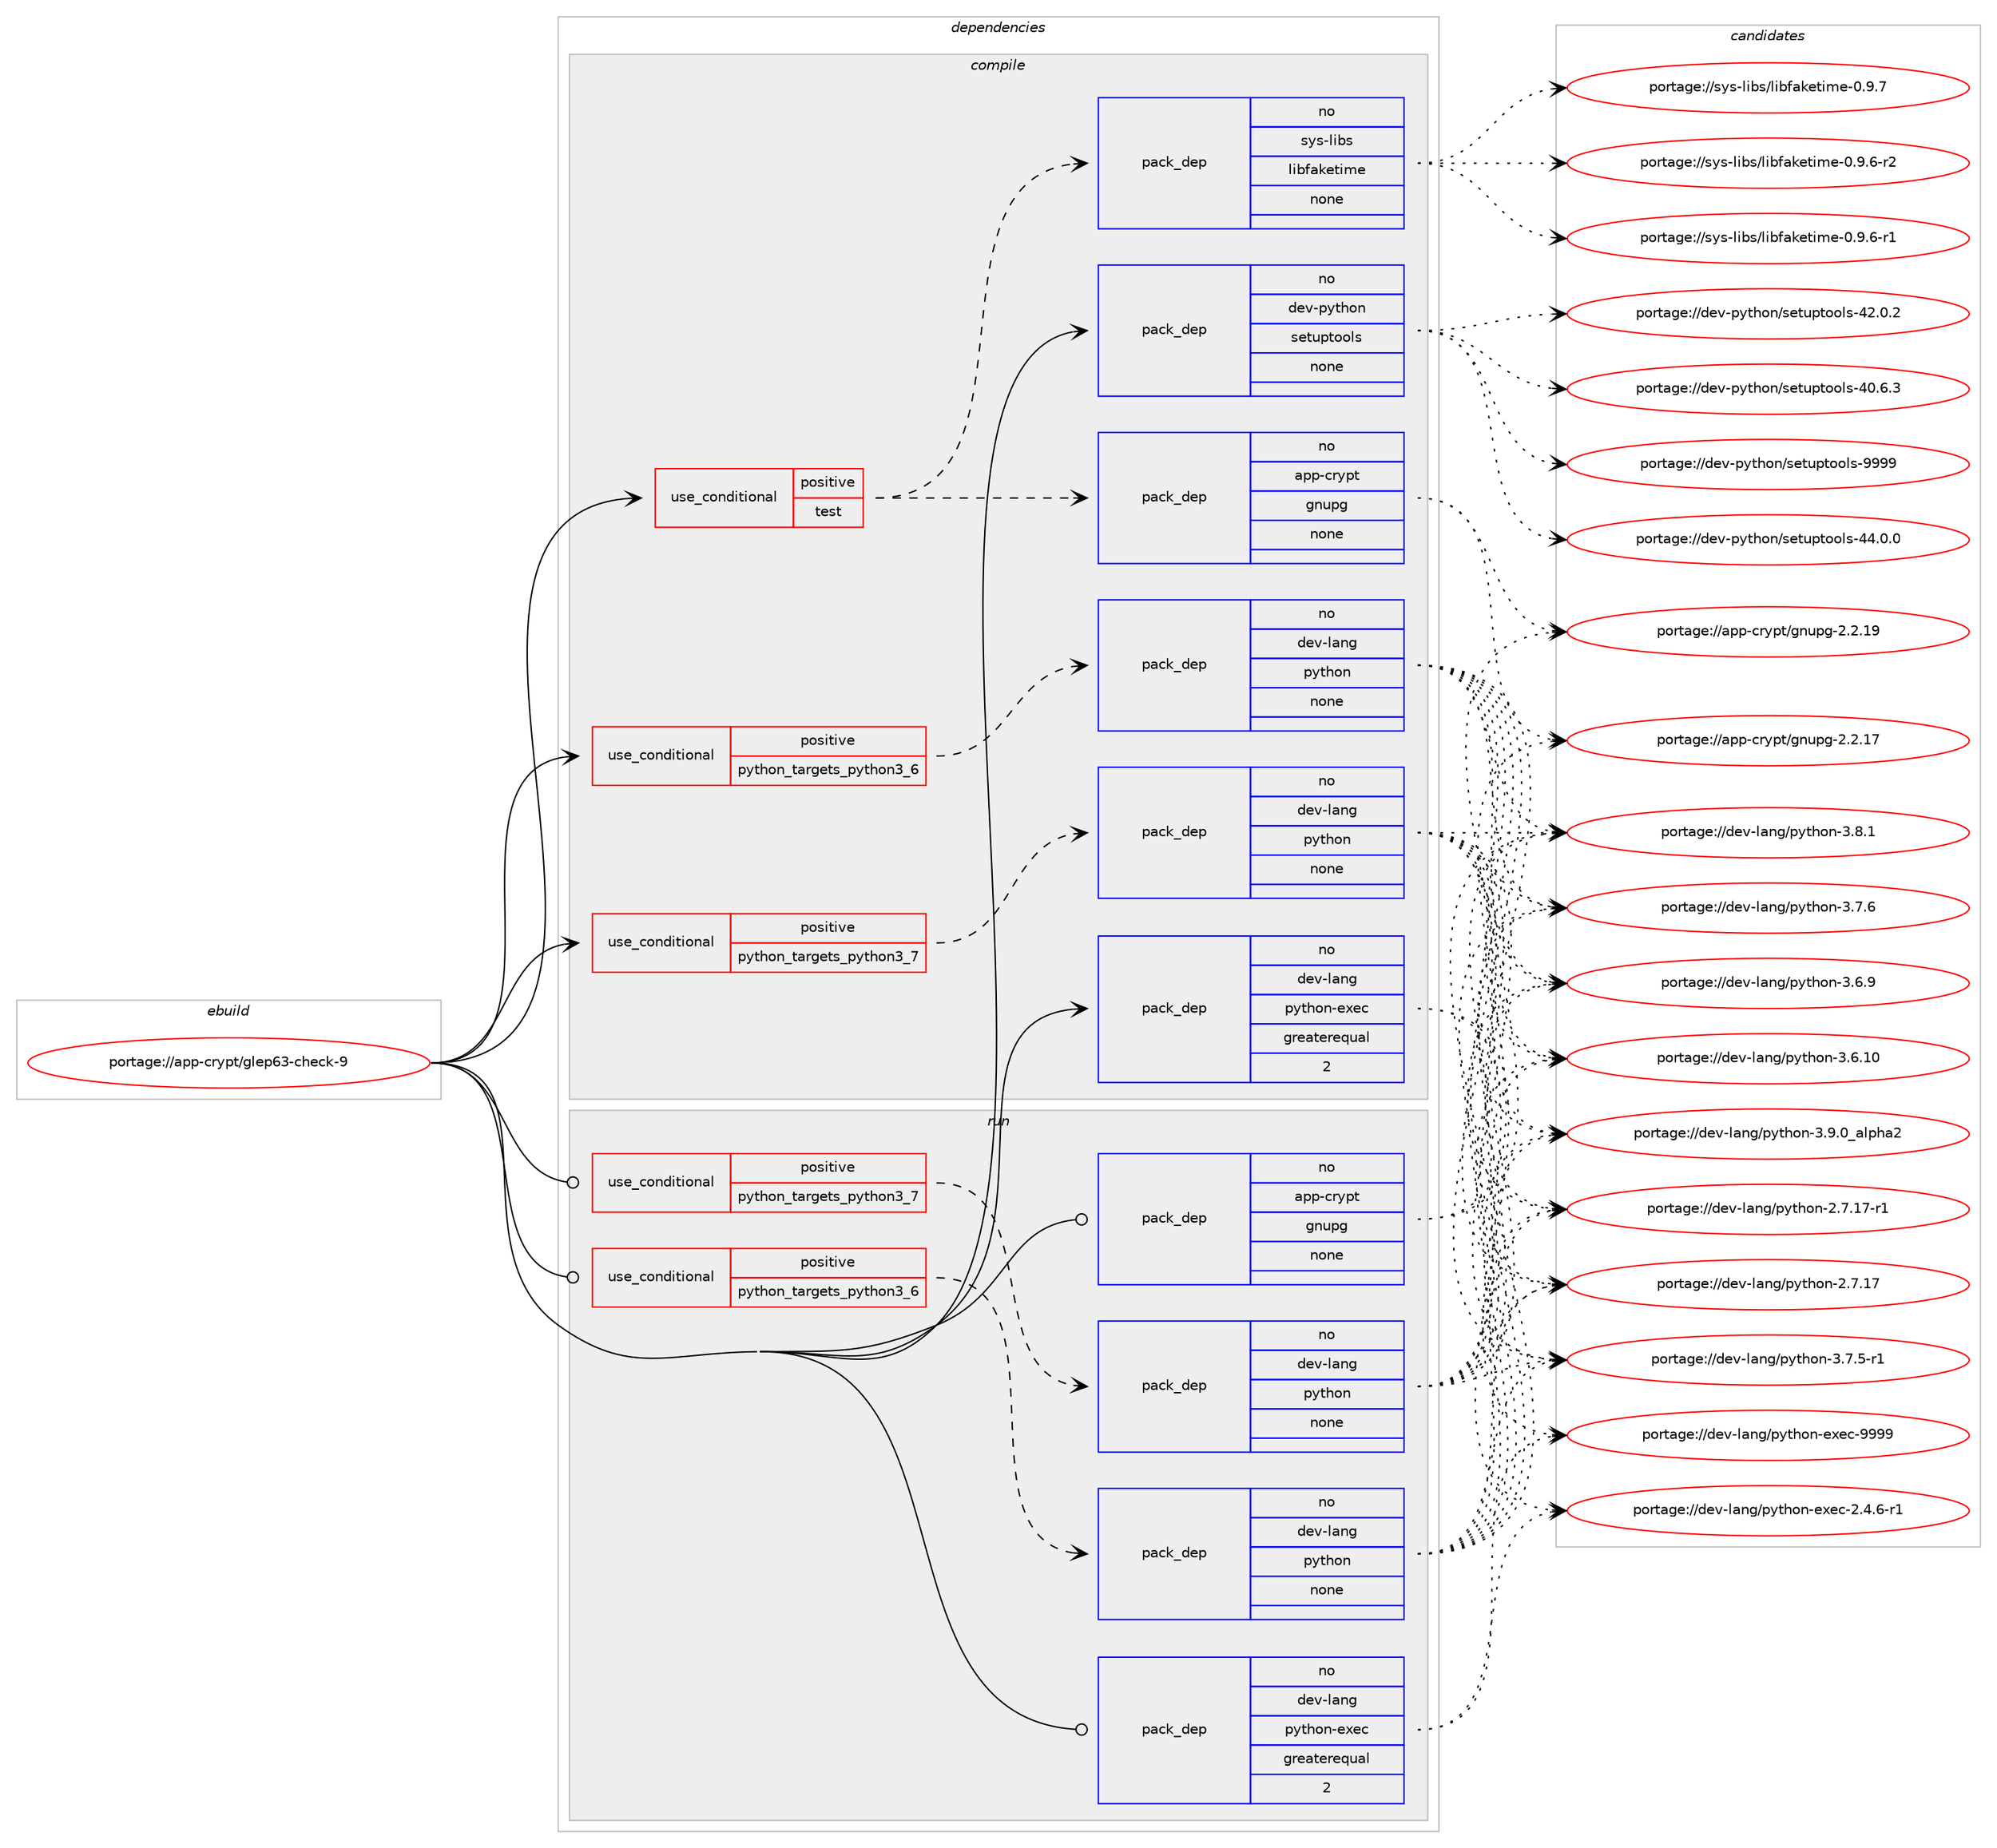 digraph prolog {

# *************
# Graph options
# *************

newrank=true;
concentrate=true;
compound=true;
graph [rankdir=LR,fontname=Helvetica,fontsize=10,ranksep=1.5];#, ranksep=2.5, nodesep=0.2];
edge  [arrowhead=vee];
node  [fontname=Helvetica,fontsize=10];

# **********
# The ebuild
# **********

subgraph cluster_leftcol {
color=gray;
label=<<i>ebuild</i>>;
id [label="portage://app-crypt/glep63-check-9", color=red, width=4, href="../app-crypt/glep63-check-9.svg"];
}

# ****************
# The dependencies
# ****************

subgraph cluster_midcol {
color=gray;
label=<<i>dependencies</i>>;
subgraph cluster_compile {
fillcolor="#eeeeee";
style=filled;
label=<<i>compile</i>>;
subgraph cond151566 {
dependency643189 [label=<<TABLE BORDER="0" CELLBORDER="1" CELLSPACING="0" CELLPADDING="4"><TR><TD ROWSPAN="3" CELLPADDING="10">use_conditional</TD></TR><TR><TD>positive</TD></TR><TR><TD>python_targets_python3_6</TD></TR></TABLE>>, shape=none, color=red];
subgraph pack483068 {
dependency643190 [label=<<TABLE BORDER="0" CELLBORDER="1" CELLSPACING="0" CELLPADDING="4" WIDTH="220"><TR><TD ROWSPAN="6" CELLPADDING="30">pack_dep</TD></TR><TR><TD WIDTH="110">no</TD></TR><TR><TD>dev-lang</TD></TR><TR><TD>python</TD></TR><TR><TD>none</TD></TR><TR><TD></TD></TR></TABLE>>, shape=none, color=blue];
}
dependency643189:e -> dependency643190:w [weight=20,style="dashed",arrowhead="vee"];
}
id:e -> dependency643189:w [weight=20,style="solid",arrowhead="vee"];
subgraph cond151567 {
dependency643191 [label=<<TABLE BORDER="0" CELLBORDER="1" CELLSPACING="0" CELLPADDING="4"><TR><TD ROWSPAN="3" CELLPADDING="10">use_conditional</TD></TR><TR><TD>positive</TD></TR><TR><TD>python_targets_python3_7</TD></TR></TABLE>>, shape=none, color=red];
subgraph pack483069 {
dependency643192 [label=<<TABLE BORDER="0" CELLBORDER="1" CELLSPACING="0" CELLPADDING="4" WIDTH="220"><TR><TD ROWSPAN="6" CELLPADDING="30">pack_dep</TD></TR><TR><TD WIDTH="110">no</TD></TR><TR><TD>dev-lang</TD></TR><TR><TD>python</TD></TR><TR><TD>none</TD></TR><TR><TD></TD></TR></TABLE>>, shape=none, color=blue];
}
dependency643191:e -> dependency643192:w [weight=20,style="dashed",arrowhead="vee"];
}
id:e -> dependency643191:w [weight=20,style="solid",arrowhead="vee"];
subgraph cond151568 {
dependency643193 [label=<<TABLE BORDER="0" CELLBORDER="1" CELLSPACING="0" CELLPADDING="4"><TR><TD ROWSPAN="3" CELLPADDING="10">use_conditional</TD></TR><TR><TD>positive</TD></TR><TR><TD>test</TD></TR></TABLE>>, shape=none, color=red];
subgraph pack483070 {
dependency643194 [label=<<TABLE BORDER="0" CELLBORDER="1" CELLSPACING="0" CELLPADDING="4" WIDTH="220"><TR><TD ROWSPAN="6" CELLPADDING="30">pack_dep</TD></TR><TR><TD WIDTH="110">no</TD></TR><TR><TD>app-crypt</TD></TR><TR><TD>gnupg</TD></TR><TR><TD>none</TD></TR><TR><TD></TD></TR></TABLE>>, shape=none, color=blue];
}
dependency643193:e -> dependency643194:w [weight=20,style="dashed",arrowhead="vee"];
subgraph pack483071 {
dependency643195 [label=<<TABLE BORDER="0" CELLBORDER="1" CELLSPACING="0" CELLPADDING="4" WIDTH="220"><TR><TD ROWSPAN="6" CELLPADDING="30">pack_dep</TD></TR><TR><TD WIDTH="110">no</TD></TR><TR><TD>sys-libs</TD></TR><TR><TD>libfaketime</TD></TR><TR><TD>none</TD></TR><TR><TD></TD></TR></TABLE>>, shape=none, color=blue];
}
dependency643193:e -> dependency643195:w [weight=20,style="dashed",arrowhead="vee"];
}
id:e -> dependency643193:w [weight=20,style="solid",arrowhead="vee"];
subgraph pack483072 {
dependency643196 [label=<<TABLE BORDER="0" CELLBORDER="1" CELLSPACING="0" CELLPADDING="4" WIDTH="220"><TR><TD ROWSPAN="6" CELLPADDING="30">pack_dep</TD></TR><TR><TD WIDTH="110">no</TD></TR><TR><TD>dev-lang</TD></TR><TR><TD>python-exec</TD></TR><TR><TD>greaterequal</TD></TR><TR><TD>2</TD></TR></TABLE>>, shape=none, color=blue];
}
id:e -> dependency643196:w [weight=20,style="solid",arrowhead="vee"];
subgraph pack483073 {
dependency643197 [label=<<TABLE BORDER="0" CELLBORDER="1" CELLSPACING="0" CELLPADDING="4" WIDTH="220"><TR><TD ROWSPAN="6" CELLPADDING="30">pack_dep</TD></TR><TR><TD WIDTH="110">no</TD></TR><TR><TD>dev-python</TD></TR><TR><TD>setuptools</TD></TR><TR><TD>none</TD></TR><TR><TD></TD></TR></TABLE>>, shape=none, color=blue];
}
id:e -> dependency643197:w [weight=20,style="solid",arrowhead="vee"];
}
subgraph cluster_compileandrun {
fillcolor="#eeeeee";
style=filled;
label=<<i>compile and run</i>>;
}
subgraph cluster_run {
fillcolor="#eeeeee";
style=filled;
label=<<i>run</i>>;
subgraph cond151569 {
dependency643198 [label=<<TABLE BORDER="0" CELLBORDER="1" CELLSPACING="0" CELLPADDING="4"><TR><TD ROWSPAN="3" CELLPADDING="10">use_conditional</TD></TR><TR><TD>positive</TD></TR><TR><TD>python_targets_python3_6</TD></TR></TABLE>>, shape=none, color=red];
subgraph pack483074 {
dependency643199 [label=<<TABLE BORDER="0" CELLBORDER="1" CELLSPACING="0" CELLPADDING="4" WIDTH="220"><TR><TD ROWSPAN="6" CELLPADDING="30">pack_dep</TD></TR><TR><TD WIDTH="110">no</TD></TR><TR><TD>dev-lang</TD></TR><TR><TD>python</TD></TR><TR><TD>none</TD></TR><TR><TD></TD></TR></TABLE>>, shape=none, color=blue];
}
dependency643198:e -> dependency643199:w [weight=20,style="dashed",arrowhead="vee"];
}
id:e -> dependency643198:w [weight=20,style="solid",arrowhead="odot"];
subgraph cond151570 {
dependency643200 [label=<<TABLE BORDER="0" CELLBORDER="1" CELLSPACING="0" CELLPADDING="4"><TR><TD ROWSPAN="3" CELLPADDING="10">use_conditional</TD></TR><TR><TD>positive</TD></TR><TR><TD>python_targets_python3_7</TD></TR></TABLE>>, shape=none, color=red];
subgraph pack483075 {
dependency643201 [label=<<TABLE BORDER="0" CELLBORDER="1" CELLSPACING="0" CELLPADDING="4" WIDTH="220"><TR><TD ROWSPAN="6" CELLPADDING="30">pack_dep</TD></TR><TR><TD WIDTH="110">no</TD></TR><TR><TD>dev-lang</TD></TR><TR><TD>python</TD></TR><TR><TD>none</TD></TR><TR><TD></TD></TR></TABLE>>, shape=none, color=blue];
}
dependency643200:e -> dependency643201:w [weight=20,style="dashed",arrowhead="vee"];
}
id:e -> dependency643200:w [weight=20,style="solid",arrowhead="odot"];
subgraph pack483076 {
dependency643202 [label=<<TABLE BORDER="0" CELLBORDER="1" CELLSPACING="0" CELLPADDING="4" WIDTH="220"><TR><TD ROWSPAN="6" CELLPADDING="30">pack_dep</TD></TR><TR><TD WIDTH="110">no</TD></TR><TR><TD>app-crypt</TD></TR><TR><TD>gnupg</TD></TR><TR><TD>none</TD></TR><TR><TD></TD></TR></TABLE>>, shape=none, color=blue];
}
id:e -> dependency643202:w [weight=20,style="solid",arrowhead="odot"];
subgraph pack483077 {
dependency643203 [label=<<TABLE BORDER="0" CELLBORDER="1" CELLSPACING="0" CELLPADDING="4" WIDTH="220"><TR><TD ROWSPAN="6" CELLPADDING="30">pack_dep</TD></TR><TR><TD WIDTH="110">no</TD></TR><TR><TD>dev-lang</TD></TR><TR><TD>python-exec</TD></TR><TR><TD>greaterequal</TD></TR><TR><TD>2</TD></TR></TABLE>>, shape=none, color=blue];
}
id:e -> dependency643203:w [weight=20,style="solid",arrowhead="odot"];
}
}

# **************
# The candidates
# **************

subgraph cluster_choices {
rank=same;
color=gray;
label=<<i>candidates</i>>;

subgraph choice483068 {
color=black;
nodesep=1;
choice10010111845108971101034711212111610411111045514657464895971081121049750 [label="portage://dev-lang/python-3.9.0_alpha2", color=red, width=4,href="../dev-lang/python-3.9.0_alpha2.svg"];
choice100101118451089711010347112121116104111110455146564649 [label="portage://dev-lang/python-3.8.1", color=red, width=4,href="../dev-lang/python-3.8.1.svg"];
choice100101118451089711010347112121116104111110455146554654 [label="portage://dev-lang/python-3.7.6", color=red, width=4,href="../dev-lang/python-3.7.6.svg"];
choice1001011184510897110103471121211161041111104551465546534511449 [label="portage://dev-lang/python-3.7.5-r1", color=red, width=4,href="../dev-lang/python-3.7.5-r1.svg"];
choice100101118451089711010347112121116104111110455146544657 [label="portage://dev-lang/python-3.6.9", color=red, width=4,href="../dev-lang/python-3.6.9.svg"];
choice10010111845108971101034711212111610411111045514654464948 [label="portage://dev-lang/python-3.6.10", color=red, width=4,href="../dev-lang/python-3.6.10.svg"];
choice100101118451089711010347112121116104111110455046554649554511449 [label="portage://dev-lang/python-2.7.17-r1", color=red, width=4,href="../dev-lang/python-2.7.17-r1.svg"];
choice10010111845108971101034711212111610411111045504655464955 [label="portage://dev-lang/python-2.7.17", color=red, width=4,href="../dev-lang/python-2.7.17.svg"];
dependency643190:e -> choice10010111845108971101034711212111610411111045514657464895971081121049750:w [style=dotted,weight="100"];
dependency643190:e -> choice100101118451089711010347112121116104111110455146564649:w [style=dotted,weight="100"];
dependency643190:e -> choice100101118451089711010347112121116104111110455146554654:w [style=dotted,weight="100"];
dependency643190:e -> choice1001011184510897110103471121211161041111104551465546534511449:w [style=dotted,weight="100"];
dependency643190:e -> choice100101118451089711010347112121116104111110455146544657:w [style=dotted,weight="100"];
dependency643190:e -> choice10010111845108971101034711212111610411111045514654464948:w [style=dotted,weight="100"];
dependency643190:e -> choice100101118451089711010347112121116104111110455046554649554511449:w [style=dotted,weight="100"];
dependency643190:e -> choice10010111845108971101034711212111610411111045504655464955:w [style=dotted,weight="100"];
}
subgraph choice483069 {
color=black;
nodesep=1;
choice10010111845108971101034711212111610411111045514657464895971081121049750 [label="portage://dev-lang/python-3.9.0_alpha2", color=red, width=4,href="../dev-lang/python-3.9.0_alpha2.svg"];
choice100101118451089711010347112121116104111110455146564649 [label="portage://dev-lang/python-3.8.1", color=red, width=4,href="../dev-lang/python-3.8.1.svg"];
choice100101118451089711010347112121116104111110455146554654 [label="portage://dev-lang/python-3.7.6", color=red, width=4,href="../dev-lang/python-3.7.6.svg"];
choice1001011184510897110103471121211161041111104551465546534511449 [label="portage://dev-lang/python-3.7.5-r1", color=red, width=4,href="../dev-lang/python-3.7.5-r1.svg"];
choice100101118451089711010347112121116104111110455146544657 [label="portage://dev-lang/python-3.6.9", color=red, width=4,href="../dev-lang/python-3.6.9.svg"];
choice10010111845108971101034711212111610411111045514654464948 [label="portage://dev-lang/python-3.6.10", color=red, width=4,href="../dev-lang/python-3.6.10.svg"];
choice100101118451089711010347112121116104111110455046554649554511449 [label="portage://dev-lang/python-2.7.17-r1", color=red, width=4,href="../dev-lang/python-2.7.17-r1.svg"];
choice10010111845108971101034711212111610411111045504655464955 [label="portage://dev-lang/python-2.7.17", color=red, width=4,href="../dev-lang/python-2.7.17.svg"];
dependency643192:e -> choice10010111845108971101034711212111610411111045514657464895971081121049750:w [style=dotted,weight="100"];
dependency643192:e -> choice100101118451089711010347112121116104111110455146564649:w [style=dotted,weight="100"];
dependency643192:e -> choice100101118451089711010347112121116104111110455146554654:w [style=dotted,weight="100"];
dependency643192:e -> choice1001011184510897110103471121211161041111104551465546534511449:w [style=dotted,weight="100"];
dependency643192:e -> choice100101118451089711010347112121116104111110455146544657:w [style=dotted,weight="100"];
dependency643192:e -> choice10010111845108971101034711212111610411111045514654464948:w [style=dotted,weight="100"];
dependency643192:e -> choice100101118451089711010347112121116104111110455046554649554511449:w [style=dotted,weight="100"];
dependency643192:e -> choice10010111845108971101034711212111610411111045504655464955:w [style=dotted,weight="100"];
}
subgraph choice483070 {
color=black;
nodesep=1;
choice9711211245991141211121164710311011711210345504650464957 [label="portage://app-crypt/gnupg-2.2.19", color=red, width=4,href="../app-crypt/gnupg-2.2.19.svg"];
choice9711211245991141211121164710311011711210345504650464955 [label="portage://app-crypt/gnupg-2.2.17", color=red, width=4,href="../app-crypt/gnupg-2.2.17.svg"];
dependency643194:e -> choice9711211245991141211121164710311011711210345504650464957:w [style=dotted,weight="100"];
dependency643194:e -> choice9711211245991141211121164710311011711210345504650464955:w [style=dotted,weight="100"];
}
subgraph choice483071 {
color=black;
nodesep=1;
choice1151211154510810598115471081059810297107101116105109101454846574655 [label="portage://sys-libs/libfaketime-0.9.7", color=red, width=4,href="../sys-libs/libfaketime-0.9.7.svg"];
choice11512111545108105981154710810598102971071011161051091014548465746544511450 [label="portage://sys-libs/libfaketime-0.9.6-r2", color=red, width=4,href="../sys-libs/libfaketime-0.9.6-r2.svg"];
choice11512111545108105981154710810598102971071011161051091014548465746544511449 [label="portage://sys-libs/libfaketime-0.9.6-r1", color=red, width=4,href="../sys-libs/libfaketime-0.9.6-r1.svg"];
dependency643195:e -> choice1151211154510810598115471081059810297107101116105109101454846574655:w [style=dotted,weight="100"];
dependency643195:e -> choice11512111545108105981154710810598102971071011161051091014548465746544511450:w [style=dotted,weight="100"];
dependency643195:e -> choice11512111545108105981154710810598102971071011161051091014548465746544511449:w [style=dotted,weight="100"];
}
subgraph choice483072 {
color=black;
nodesep=1;
choice10010111845108971101034711212111610411111045101120101994557575757 [label="portage://dev-lang/python-exec-9999", color=red, width=4,href="../dev-lang/python-exec-9999.svg"];
choice10010111845108971101034711212111610411111045101120101994550465246544511449 [label="portage://dev-lang/python-exec-2.4.6-r1", color=red, width=4,href="../dev-lang/python-exec-2.4.6-r1.svg"];
dependency643196:e -> choice10010111845108971101034711212111610411111045101120101994557575757:w [style=dotted,weight="100"];
dependency643196:e -> choice10010111845108971101034711212111610411111045101120101994550465246544511449:w [style=dotted,weight="100"];
}
subgraph choice483073 {
color=black;
nodesep=1;
choice10010111845112121116104111110471151011161171121161111111081154557575757 [label="portage://dev-python/setuptools-9999", color=red, width=4,href="../dev-python/setuptools-9999.svg"];
choice100101118451121211161041111104711510111611711211611111110811545525246484648 [label="portage://dev-python/setuptools-44.0.0", color=red, width=4,href="../dev-python/setuptools-44.0.0.svg"];
choice100101118451121211161041111104711510111611711211611111110811545525046484650 [label="portage://dev-python/setuptools-42.0.2", color=red, width=4,href="../dev-python/setuptools-42.0.2.svg"];
choice100101118451121211161041111104711510111611711211611111110811545524846544651 [label="portage://dev-python/setuptools-40.6.3", color=red, width=4,href="../dev-python/setuptools-40.6.3.svg"];
dependency643197:e -> choice10010111845112121116104111110471151011161171121161111111081154557575757:w [style=dotted,weight="100"];
dependency643197:e -> choice100101118451121211161041111104711510111611711211611111110811545525246484648:w [style=dotted,weight="100"];
dependency643197:e -> choice100101118451121211161041111104711510111611711211611111110811545525046484650:w [style=dotted,weight="100"];
dependency643197:e -> choice100101118451121211161041111104711510111611711211611111110811545524846544651:w [style=dotted,weight="100"];
}
subgraph choice483074 {
color=black;
nodesep=1;
choice10010111845108971101034711212111610411111045514657464895971081121049750 [label="portage://dev-lang/python-3.9.0_alpha2", color=red, width=4,href="../dev-lang/python-3.9.0_alpha2.svg"];
choice100101118451089711010347112121116104111110455146564649 [label="portage://dev-lang/python-3.8.1", color=red, width=4,href="../dev-lang/python-3.8.1.svg"];
choice100101118451089711010347112121116104111110455146554654 [label="portage://dev-lang/python-3.7.6", color=red, width=4,href="../dev-lang/python-3.7.6.svg"];
choice1001011184510897110103471121211161041111104551465546534511449 [label="portage://dev-lang/python-3.7.5-r1", color=red, width=4,href="../dev-lang/python-3.7.5-r1.svg"];
choice100101118451089711010347112121116104111110455146544657 [label="portage://dev-lang/python-3.6.9", color=red, width=4,href="../dev-lang/python-3.6.9.svg"];
choice10010111845108971101034711212111610411111045514654464948 [label="portage://dev-lang/python-3.6.10", color=red, width=4,href="../dev-lang/python-3.6.10.svg"];
choice100101118451089711010347112121116104111110455046554649554511449 [label="portage://dev-lang/python-2.7.17-r1", color=red, width=4,href="../dev-lang/python-2.7.17-r1.svg"];
choice10010111845108971101034711212111610411111045504655464955 [label="portage://dev-lang/python-2.7.17", color=red, width=4,href="../dev-lang/python-2.7.17.svg"];
dependency643199:e -> choice10010111845108971101034711212111610411111045514657464895971081121049750:w [style=dotted,weight="100"];
dependency643199:e -> choice100101118451089711010347112121116104111110455146564649:w [style=dotted,weight="100"];
dependency643199:e -> choice100101118451089711010347112121116104111110455146554654:w [style=dotted,weight="100"];
dependency643199:e -> choice1001011184510897110103471121211161041111104551465546534511449:w [style=dotted,weight="100"];
dependency643199:e -> choice100101118451089711010347112121116104111110455146544657:w [style=dotted,weight="100"];
dependency643199:e -> choice10010111845108971101034711212111610411111045514654464948:w [style=dotted,weight="100"];
dependency643199:e -> choice100101118451089711010347112121116104111110455046554649554511449:w [style=dotted,weight="100"];
dependency643199:e -> choice10010111845108971101034711212111610411111045504655464955:w [style=dotted,weight="100"];
}
subgraph choice483075 {
color=black;
nodesep=1;
choice10010111845108971101034711212111610411111045514657464895971081121049750 [label="portage://dev-lang/python-3.9.0_alpha2", color=red, width=4,href="../dev-lang/python-3.9.0_alpha2.svg"];
choice100101118451089711010347112121116104111110455146564649 [label="portage://dev-lang/python-3.8.1", color=red, width=4,href="../dev-lang/python-3.8.1.svg"];
choice100101118451089711010347112121116104111110455146554654 [label="portage://dev-lang/python-3.7.6", color=red, width=4,href="../dev-lang/python-3.7.6.svg"];
choice1001011184510897110103471121211161041111104551465546534511449 [label="portage://dev-lang/python-3.7.5-r1", color=red, width=4,href="../dev-lang/python-3.7.5-r1.svg"];
choice100101118451089711010347112121116104111110455146544657 [label="portage://dev-lang/python-3.6.9", color=red, width=4,href="../dev-lang/python-3.6.9.svg"];
choice10010111845108971101034711212111610411111045514654464948 [label="portage://dev-lang/python-3.6.10", color=red, width=4,href="../dev-lang/python-3.6.10.svg"];
choice100101118451089711010347112121116104111110455046554649554511449 [label="portage://dev-lang/python-2.7.17-r1", color=red, width=4,href="../dev-lang/python-2.7.17-r1.svg"];
choice10010111845108971101034711212111610411111045504655464955 [label="portage://dev-lang/python-2.7.17", color=red, width=4,href="../dev-lang/python-2.7.17.svg"];
dependency643201:e -> choice10010111845108971101034711212111610411111045514657464895971081121049750:w [style=dotted,weight="100"];
dependency643201:e -> choice100101118451089711010347112121116104111110455146564649:w [style=dotted,weight="100"];
dependency643201:e -> choice100101118451089711010347112121116104111110455146554654:w [style=dotted,weight="100"];
dependency643201:e -> choice1001011184510897110103471121211161041111104551465546534511449:w [style=dotted,weight="100"];
dependency643201:e -> choice100101118451089711010347112121116104111110455146544657:w [style=dotted,weight="100"];
dependency643201:e -> choice10010111845108971101034711212111610411111045514654464948:w [style=dotted,weight="100"];
dependency643201:e -> choice100101118451089711010347112121116104111110455046554649554511449:w [style=dotted,weight="100"];
dependency643201:e -> choice10010111845108971101034711212111610411111045504655464955:w [style=dotted,weight="100"];
}
subgraph choice483076 {
color=black;
nodesep=1;
choice9711211245991141211121164710311011711210345504650464957 [label="portage://app-crypt/gnupg-2.2.19", color=red, width=4,href="../app-crypt/gnupg-2.2.19.svg"];
choice9711211245991141211121164710311011711210345504650464955 [label="portage://app-crypt/gnupg-2.2.17", color=red, width=4,href="../app-crypt/gnupg-2.2.17.svg"];
dependency643202:e -> choice9711211245991141211121164710311011711210345504650464957:w [style=dotted,weight="100"];
dependency643202:e -> choice9711211245991141211121164710311011711210345504650464955:w [style=dotted,weight="100"];
}
subgraph choice483077 {
color=black;
nodesep=1;
choice10010111845108971101034711212111610411111045101120101994557575757 [label="portage://dev-lang/python-exec-9999", color=red, width=4,href="../dev-lang/python-exec-9999.svg"];
choice10010111845108971101034711212111610411111045101120101994550465246544511449 [label="portage://dev-lang/python-exec-2.4.6-r1", color=red, width=4,href="../dev-lang/python-exec-2.4.6-r1.svg"];
dependency643203:e -> choice10010111845108971101034711212111610411111045101120101994557575757:w [style=dotted,weight="100"];
dependency643203:e -> choice10010111845108971101034711212111610411111045101120101994550465246544511449:w [style=dotted,weight="100"];
}
}

}
